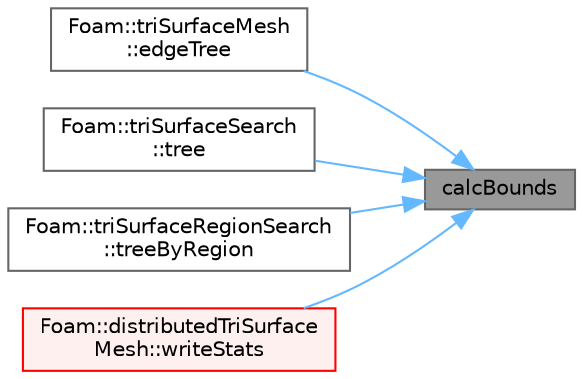 digraph "calcBounds"
{
 // LATEX_PDF_SIZE
  bgcolor="transparent";
  edge [fontname=Helvetica,fontsize=10,labelfontname=Helvetica,labelfontsize=10];
  node [fontname=Helvetica,fontsize=10,shape=box,height=0.2,width=0.4];
  rankdir="RL";
  Node1 [id="Node000001",label="calcBounds",height=0.2,width=0.4,color="gray40", fillcolor="grey60", style="filled", fontcolor="black",tooltip=" "];
  Node1 -> Node2 [id="edge1_Node000001_Node000002",dir="back",color="steelblue1",style="solid",tooltip=" "];
  Node2 [id="Node000002",label="Foam::triSurfaceMesh\l::edgeTree",height=0.2,width=0.4,color="grey40", fillcolor="white", style="filled",URL="$classFoam_1_1triSurfaceMesh.html#a35b8d766fd06e5d629b382b37f071d47",tooltip=" "];
  Node1 -> Node3 [id="edge2_Node000001_Node000003",dir="back",color="steelblue1",style="solid",tooltip=" "];
  Node3 [id="Node000003",label="Foam::triSurfaceSearch\l::tree",height=0.2,width=0.4,color="grey40", fillcolor="white", style="filled",URL="$classFoam_1_1triSurfaceSearch.html#a6d01bb33aa711bf96f61eba9aa236e80",tooltip=" "];
  Node1 -> Node4 [id="edge3_Node000001_Node000004",dir="back",color="steelblue1",style="solid",tooltip=" "];
  Node4 [id="Node000004",label="Foam::triSurfaceRegionSearch\l::treeByRegion",height=0.2,width=0.4,color="grey40", fillcolor="white", style="filled",URL="$classFoam_1_1triSurfaceRegionSearch.html#ac3b5768cab9bb1f9664f225d85b1e7d9",tooltip=" "];
  Node1 -> Node5 [id="edge4_Node000001_Node000005",dir="back",color="steelblue1",style="solid",tooltip=" "];
  Node5 [id="Node000005",label="Foam::distributedTriSurface\lMesh::writeStats",height=0.2,width=0.4,color="red", fillcolor="#FFF0F0", style="filled",URL="$classFoam_1_1distributedTriSurfaceMesh.html#abcdb99a5c0073642de36f2a8b03e92c2",tooltip=" "];
}
